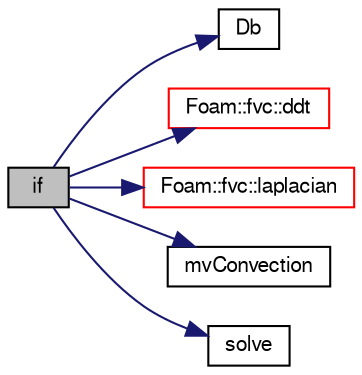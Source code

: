 digraph "if"
{
  bgcolor="transparent";
  edge [fontname="FreeSans",fontsize="10",labelfontname="FreeSans",labelfontsize="10"];
  node [fontname="FreeSans",fontsize="10",shape=record];
  rankdir="LR";
  Node0 [label="if",height=0.2,width=0.4,color="black", fillcolor="grey75", style="filled", fontcolor="black"];
  Node0 -> Node1 [color="midnightblue",fontsize="10",style="solid",fontname="FreeSans"];
  Node1 [label="Db",height=0.2,width=0.4,color="black",URL="$a38354.html#a60e63db28174b559a0aefc71cf7e6d1f"];
  Node0 -> Node2 [color="midnightblue",fontsize="10",style="solid",fontname="FreeSans"];
  Node2 [label="Foam::fvc::ddt",height=0.2,width=0.4,color="red",URL="$a21134.html#a5dc871206ab86042756c8ccfdc5797ad"];
  Node0 -> Node304 [color="midnightblue",fontsize="10",style="solid",fontname="FreeSans"];
  Node304 [label="Foam::fvc::laplacian",height=0.2,width=0.4,color="red",URL="$a21134.html#ac75bff389d0405149b204b0d7ac214cd"];
  Node0 -> Node306 [color="midnightblue",fontsize="10",style="solid",fontname="FreeSans"];
  Node306 [label="mvConvection",height=0.2,width=0.4,color="black",URL="$a38375.html#a84fc7dca956e45f7b7be6156da843a2f"];
  Node0 -> Node307 [color="midnightblue",fontsize="10",style="solid",fontname="FreeSans"];
  Node307 [label="solve",height=0.2,width=0.4,color="black",URL="$a39260.html#a431d981b59b387621eb5f71c7e92d5ba"];
}

